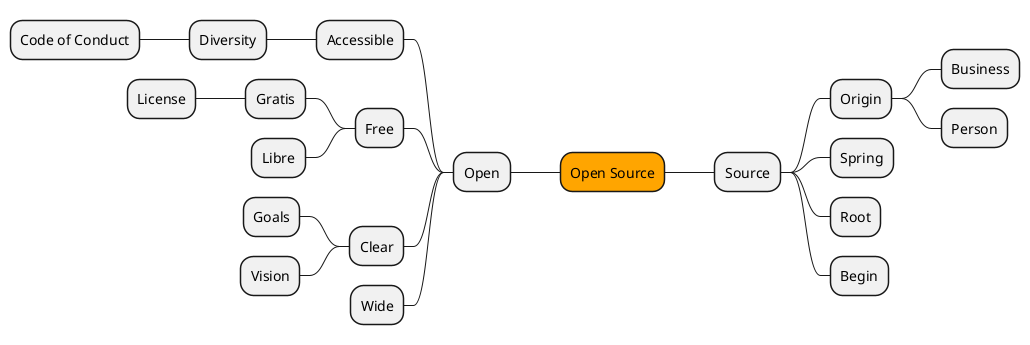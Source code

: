 @startmindmap opensource-mindmap
-[#Orange] Open Source
-- Open
--- Accessible
---- Diversity
----- Code of Conduct
--- Free
---- Gratis
----- License
---- Libre
--- Clear
---- Goals
---- Vision
--- Wide
++ Source
+++ Origin
++++ Business
++++ Person
+++ Spring
+++ Root
+++ Begin

@endmindmap
